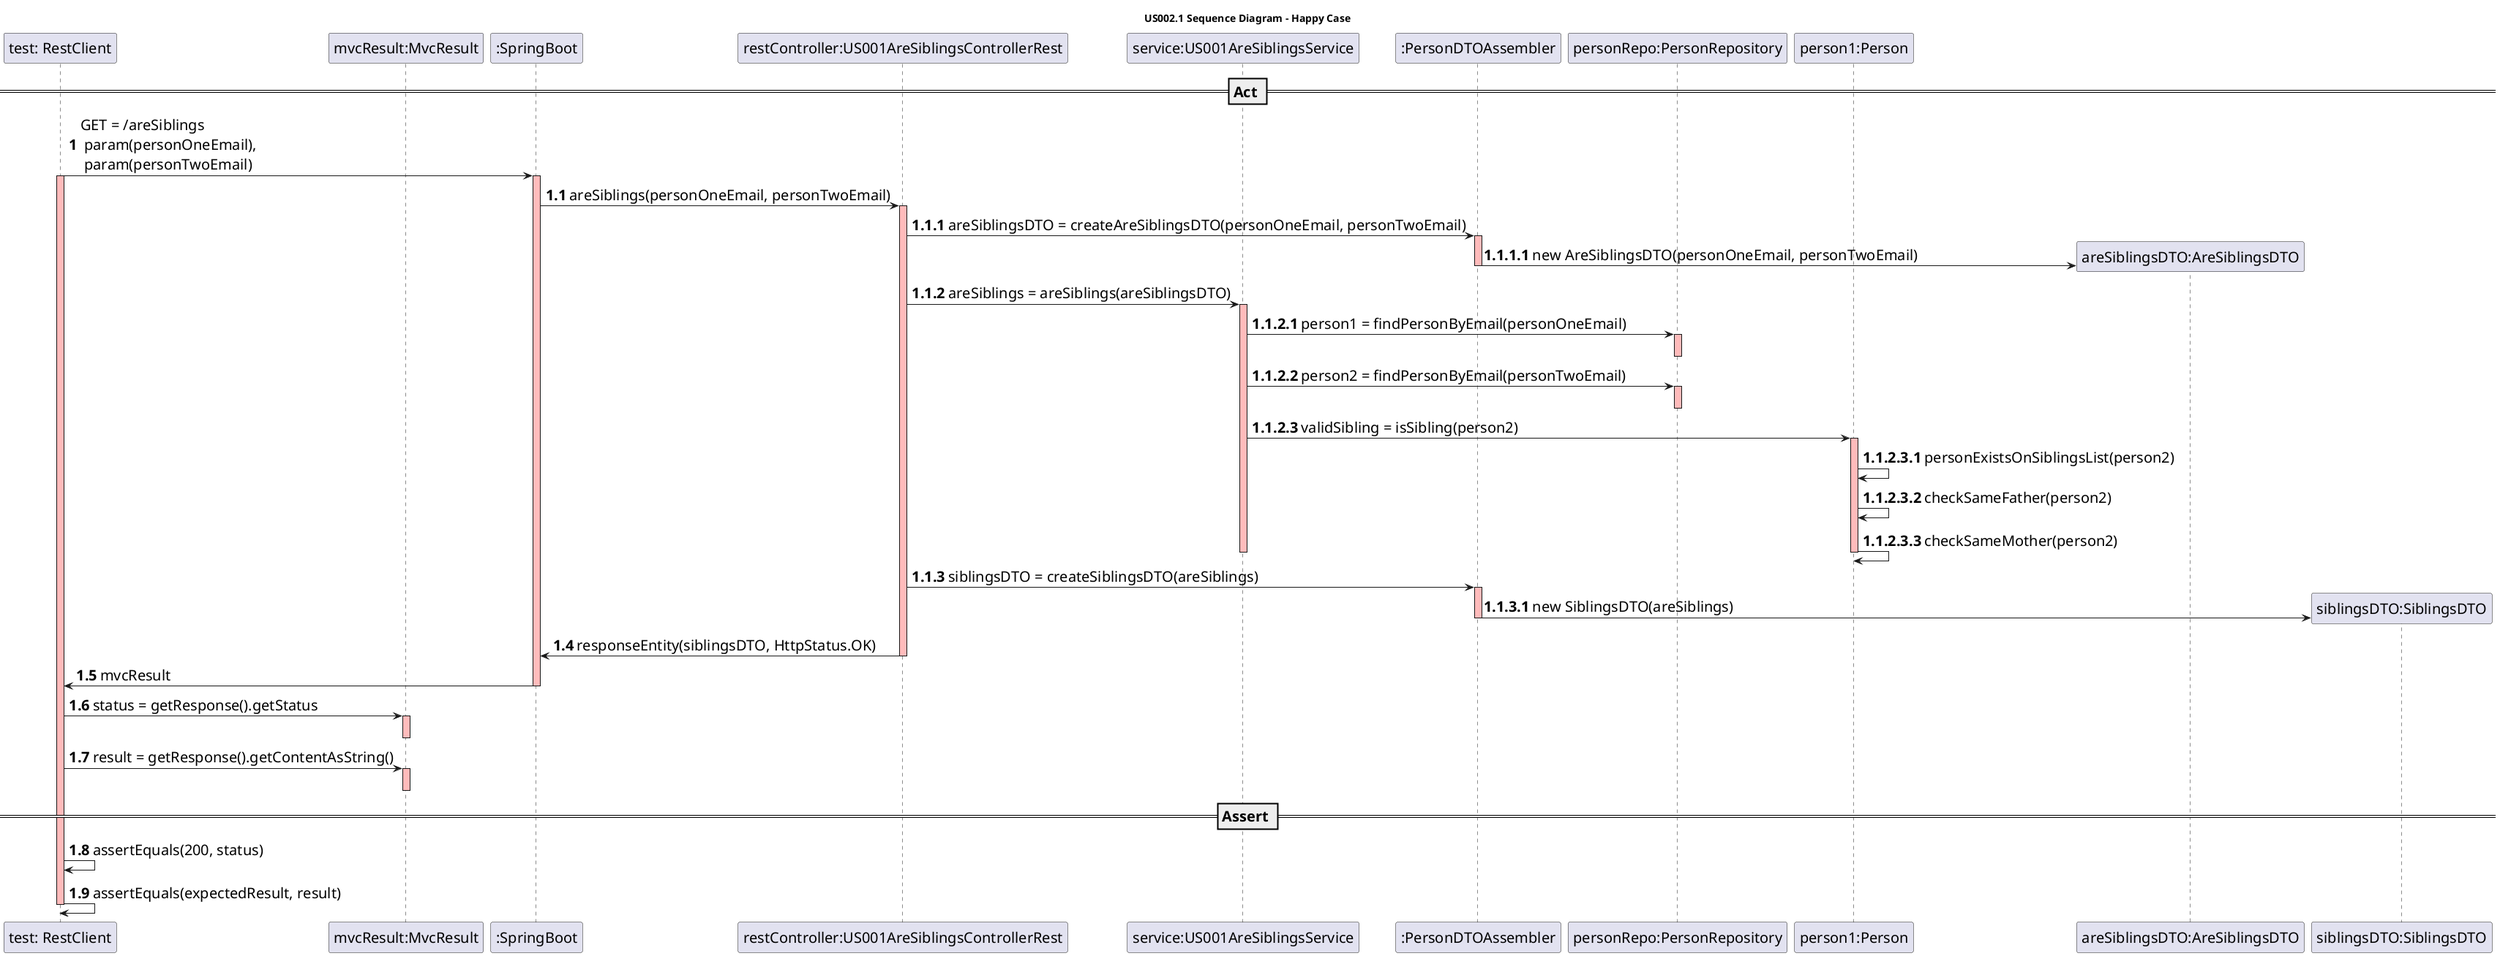 @startuml

skinparam DefaultFontSize 20

title US002.1 Sequence Diagram - Happy Case

participant "test: RestClient"
participant "mvcResult:MvcResult"
participant ":SpringBoot"
participant "restController:US001AreSiblingsControllerRest"
participant "service:US001AreSiblingsService"
participant ":PersonDTOAssembler"
participant "personRepo:PersonRepository"
participant "person1:Person"

== Act ==

autonumber
"test: RestClient" -> ":SpringBoot": GET = /areSiblings\n param(personOneEmail),\n param(personTwoEmail)
activate "test: RestClient" #FFBBBB

autonumber 1.1
activate ":SpringBoot" #FFBBBB
":SpringBoot" -> "restController:US001AreSiblingsControllerRest" : areSiblings(personOneEmail, personTwoEmail)

autonumber 1.1.1
activate "restController:US001AreSiblingsControllerRest" #FFBBBB
"restController:US001AreSiblingsControllerRest" -> ":PersonDTOAssembler": areSiblingsDTO = createAreSiblingsDTO(personOneEmail, personTwoEmail)

autonumber 1.1.1.1
create "areSiblingsDTO:AreSiblingsDTO"
activate ":PersonDTOAssembler" #FFBBBB
":PersonDTOAssembler" -> "areSiblingsDTO:AreSiblingsDTO":  new AreSiblingsDTO(personOneEmail, personTwoEmail)
deactivate ":PersonDTOAssembler"

autonumber 1.1.2
"restController:US001AreSiblingsControllerRest" -> "service:US001AreSiblingsService": areSiblings = areSiblings(areSiblingsDTO)
activate "service:US001AreSiblingsService" #FFBBBB

autonumber 1.1.2.1
"service:US001AreSiblingsService" -> "personRepo:PersonRepository" : person1 = findPersonByEmail(personOneEmail)
activate "personRepo:PersonRepository" #FFBBBB
deactivate "personRepo:PersonRepository"

"service:US001AreSiblingsService" -> "personRepo:PersonRepository" : person2 = findPersonByEmail(personTwoEmail)
activate "personRepo:PersonRepository" #FFBBBB
deactivate "personRepo:PersonRepository"

"service:US001AreSiblingsService" -> "person1:Person" : validSibling = isSibling(person2)
activate "person1:Person" #FFBBBB

autonumber 1.1.2.3.1
"person1:Person" -> "person1:Person" :  personExistsOnSiblingsList(person2)
"person1:Person" -> "person1:Person" :  checkSameFather(person2)
"person1:Person" -> "person1:Person" :  checkSameMother(person2)

deactivate "person1:Person"
deactivate "service:US001AreSiblingsService"

autonumber 1.1.3
"restController:US001AreSiblingsControllerRest" -> ":PersonDTOAssembler": siblingsDTO = createSiblingsDTO(areSiblings)
activate ":PersonDTOAssembler" #FFBBBB
create "siblingsDTO:SiblingsDTO"

autonumber 1.1.3.1
":PersonDTOAssembler" -> "siblingsDTO:SiblingsDTO": new SiblingsDTO(areSiblings)
deactivate ":PersonDTOAssembler"

autonumber 1.4
"restController:US001AreSiblingsControllerRest" -> ":SpringBoot": responseEntity(siblingsDTO, HttpStatus.OK)
deactivate "restController:US001AreSiblingsControllerRest"

":SpringBoot" -> "test: RestClient" : mvcResult
deactivate ":SpringBoot"

"test: RestClient" -> "mvcResult:MvcResult" : status = getResponse().getStatus
activate "mvcResult:MvcResult" #FFBBBB
deactivate "mvcResult:MvcResult"

"test: RestClient" -> "mvcResult:MvcResult" : result = getResponse().getContentAsString()
activate "mvcResult:MvcResult" #FFBBBB
deactivate "mvcResult:MvcResult"

== Assert ==
"test: RestClient" -> "test: RestClient" : assertEquals(200, status)
"test: RestClient" -> "test: RestClient" : assertEquals(expectedResult, result)
deactivate "test: RestClient"

@enduml

